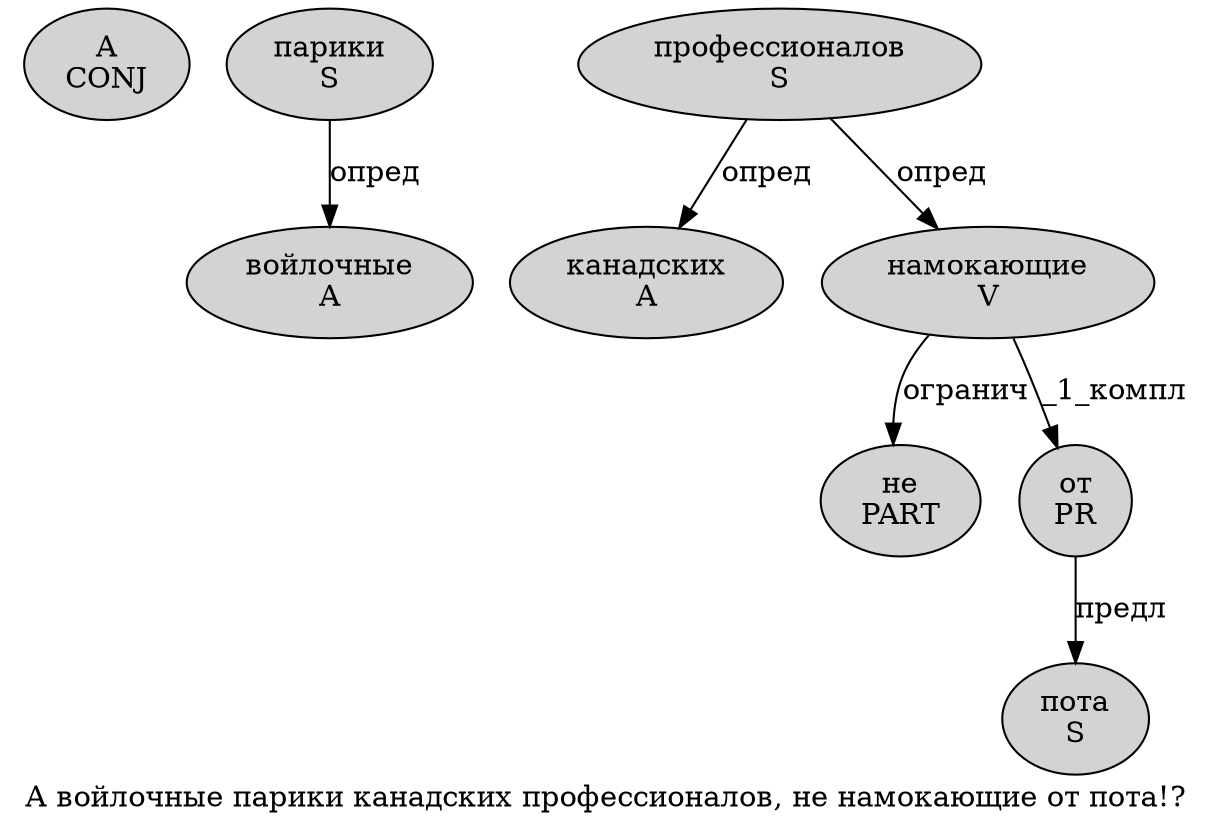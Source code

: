 digraph SENTENCE_3603 {
	graph [label="А войлочные парики канадских профессионалов, не намокающие от пота!?"]
	node [style=filled]
		0 [label="А
CONJ" color="" fillcolor=lightgray penwidth=1 shape=ellipse]
		1 [label="войлочные
A" color="" fillcolor=lightgray penwidth=1 shape=ellipse]
		2 [label="парики
S" color="" fillcolor=lightgray penwidth=1 shape=ellipse]
		3 [label="канадских
A" color="" fillcolor=lightgray penwidth=1 shape=ellipse]
		4 [label="профессионалов
S" color="" fillcolor=lightgray penwidth=1 shape=ellipse]
		6 [label="не
PART" color="" fillcolor=lightgray penwidth=1 shape=ellipse]
		7 [label="намокающие
V" color="" fillcolor=lightgray penwidth=1 shape=ellipse]
		8 [label="от
PR" color="" fillcolor=lightgray penwidth=1 shape=ellipse]
		9 [label="пота
S" color="" fillcolor=lightgray penwidth=1 shape=ellipse]
			4 -> 3 [label="опред"]
			4 -> 7 [label="опред"]
			2 -> 1 [label="опред"]
			8 -> 9 [label="предл"]
			7 -> 6 [label="огранич"]
			7 -> 8 [label="_1_компл"]
}